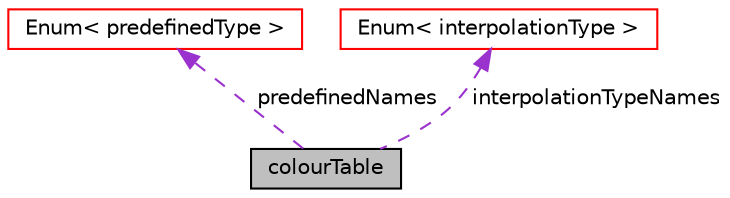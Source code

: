 digraph "colourTable"
{
  bgcolor="transparent";
  edge [fontname="Helvetica",fontsize="10",labelfontname="Helvetica",labelfontsize="10"];
  node [fontname="Helvetica",fontsize="10",shape=record];
  Node1 [label="colourTable",height=0.2,width=0.4,color="black", fillcolor="grey75", style="filled" fontcolor="black"];
  Node2 -> Node1 [dir="back",color="darkorchid3",fontsize="10",style="dashed",label=" predefinedNames" ,fontname="Helvetica"];
  Node2 [label="Enum\< predefinedType \>",height=0.2,width=0.4,color="red",URL="$classFoam_1_1Enum.html"];
  Node3 -> Node1 [dir="back",color="darkorchid3",fontsize="10",style="dashed",label=" interpolationTypeNames" ,fontname="Helvetica"];
  Node3 [label="Enum\< interpolationType \>",height=0.2,width=0.4,color="red",URL="$classFoam_1_1Enum.html"];
}
